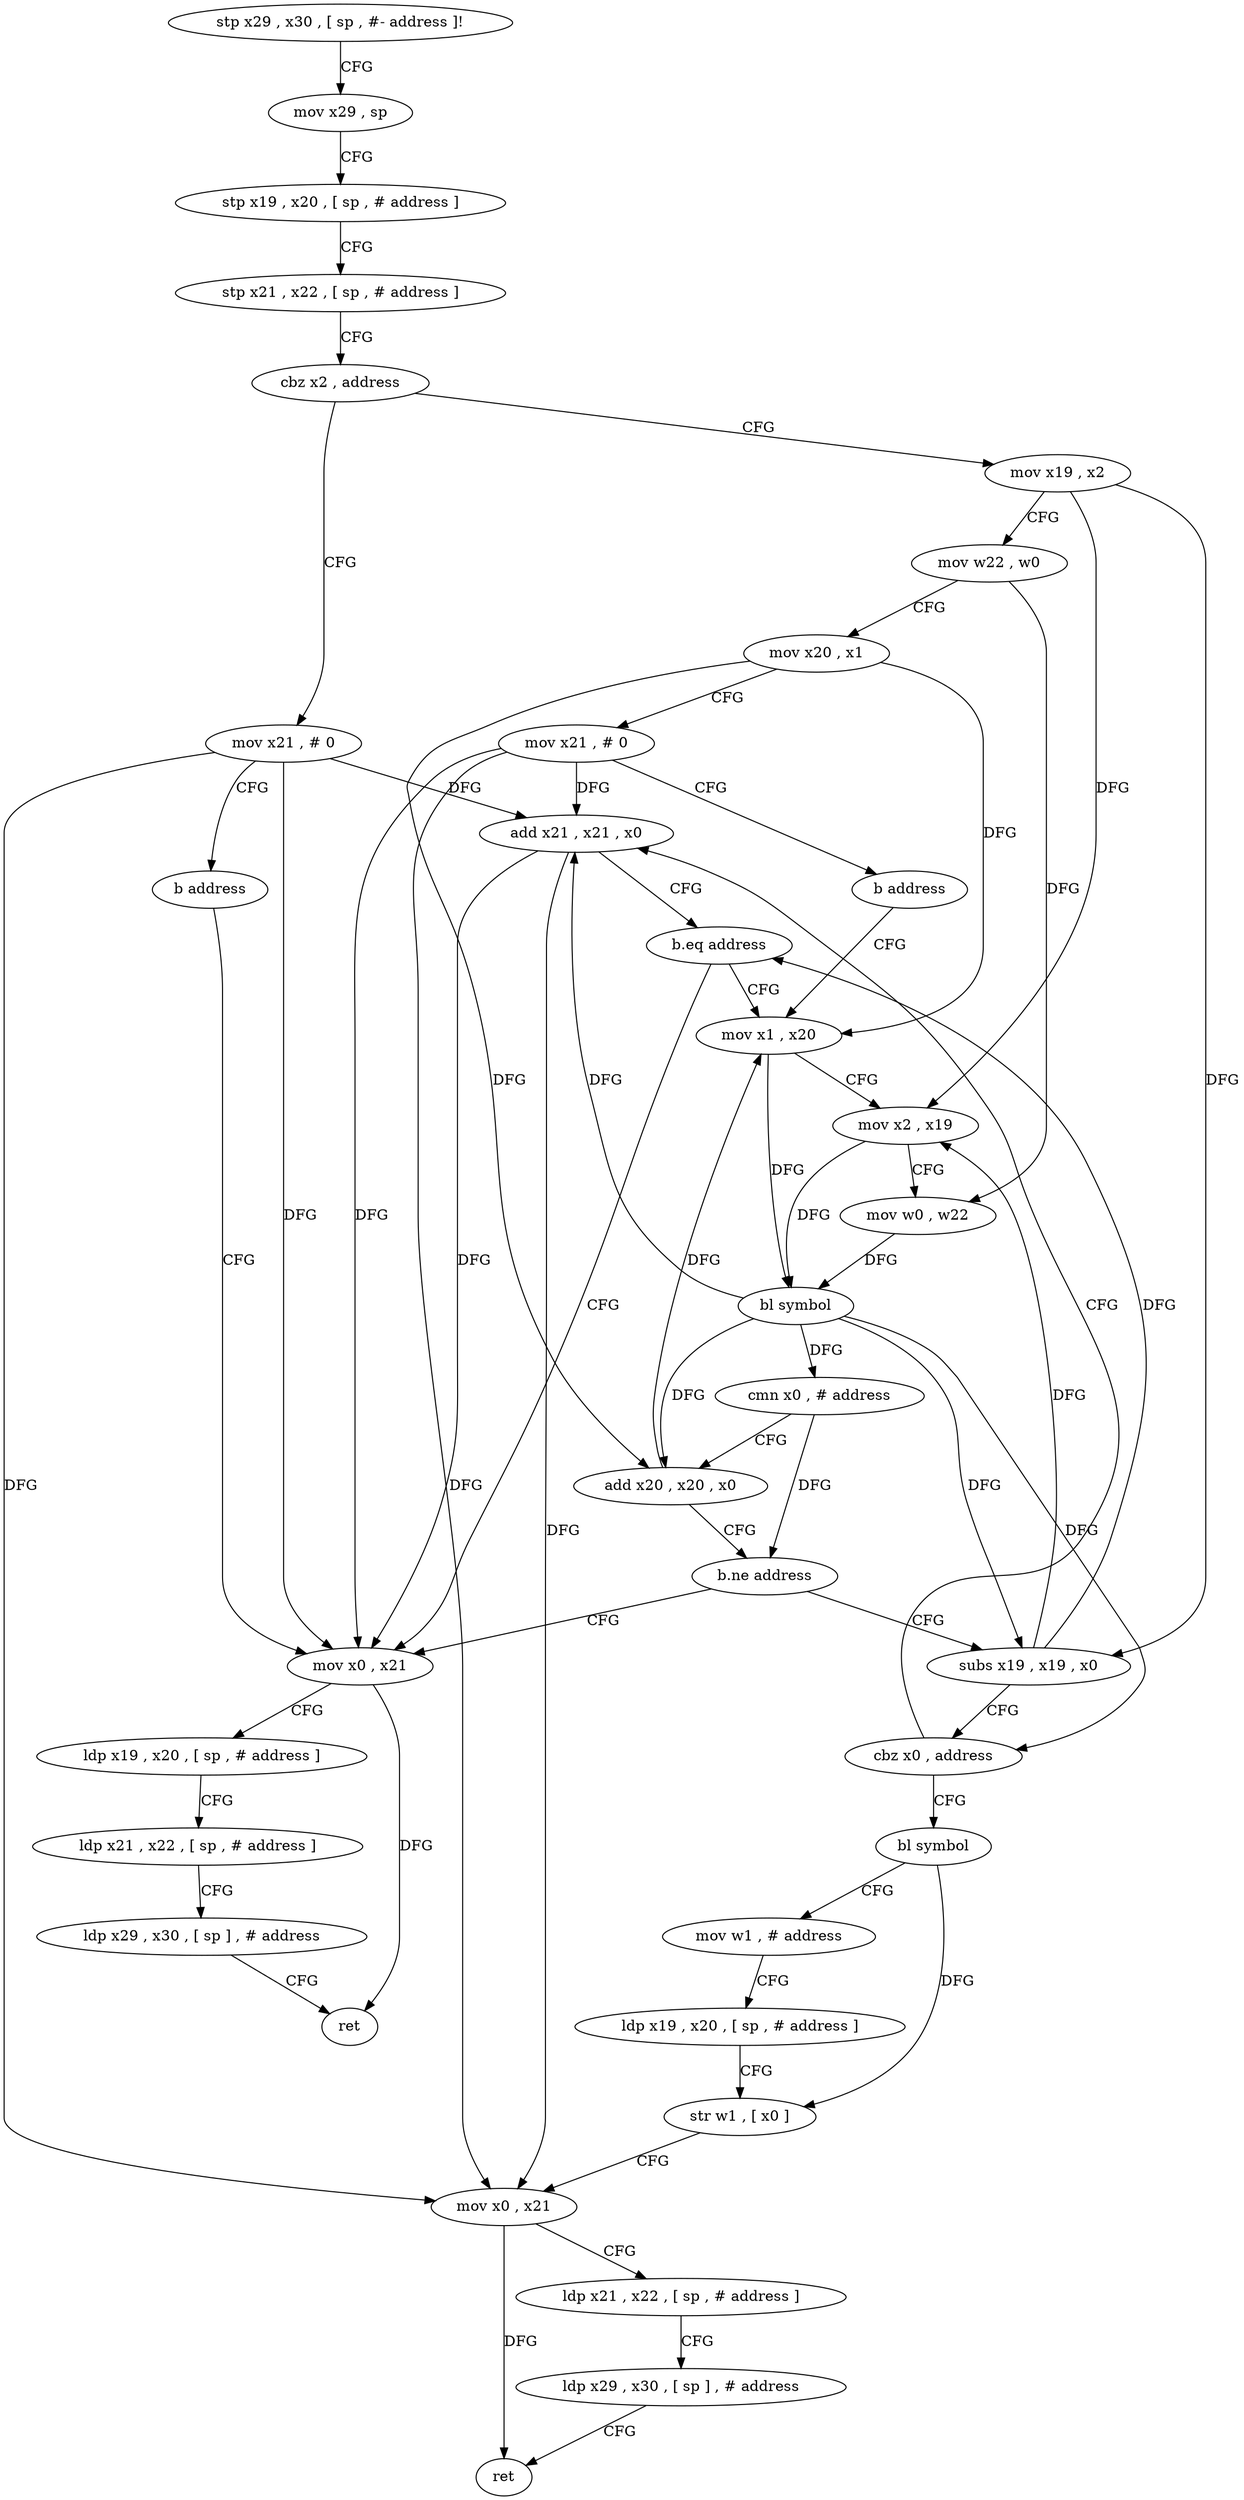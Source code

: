 digraph "func" {
"166632" [label = "stp x29 , x30 , [ sp , #- address ]!" ]
"166636" [label = "mov x29 , sp" ]
"166640" [label = "stp x19 , x20 , [ sp , # address ]" ]
"166644" [label = "stp x21 , x22 , [ sp , # address ]" ]
"166648" [label = "cbz x2 , address" ]
"166768" [label = "mov x21 , # 0" ]
"166652" [label = "mov x19 , x2" ]
"166772" [label = "b address" ]
"166716" [label = "mov x0 , x21" ]
"166656" [label = "mov w22 , w0" ]
"166660" [label = "mov x20 , x1" ]
"166664" [label = "mov x21 , # 0" ]
"166668" [label = "b address" ]
"166688" [label = "mov x1 , x20" ]
"166720" [label = "ldp x19 , x20 , [ sp , # address ]" ]
"166724" [label = "ldp x21 , x22 , [ sp , # address ]" ]
"166728" [label = "ldp x29 , x30 , [ sp ] , # address" ]
"166732" [label = "ret" ]
"166692" [label = "mov x2 , x19" ]
"166696" [label = "mov w0 , w22" ]
"166700" [label = "bl symbol" ]
"166704" [label = "cmn x0 , # address" ]
"166708" [label = "add x20 , x20 , x0" ]
"166712" [label = "b.ne address" ]
"166672" [label = "subs x19 , x19 , x0" ]
"166676" [label = "cbz x0 , address" ]
"166736" [label = "bl symbol" ]
"166680" [label = "add x21 , x21 , x0" ]
"166740" [label = "mov w1 , # address" ]
"166744" [label = "ldp x19 , x20 , [ sp , # address ]" ]
"166748" [label = "str w1 , [ x0 ]" ]
"166752" [label = "mov x0 , x21" ]
"166756" [label = "ldp x21 , x22 , [ sp , # address ]" ]
"166760" [label = "ldp x29 , x30 , [ sp ] , # address" ]
"166764" [label = "ret" ]
"166684" [label = "b.eq address" ]
"166632" -> "166636" [ label = "CFG" ]
"166636" -> "166640" [ label = "CFG" ]
"166640" -> "166644" [ label = "CFG" ]
"166644" -> "166648" [ label = "CFG" ]
"166648" -> "166768" [ label = "CFG" ]
"166648" -> "166652" [ label = "CFG" ]
"166768" -> "166772" [ label = "CFG" ]
"166768" -> "166716" [ label = "DFG" ]
"166768" -> "166752" [ label = "DFG" ]
"166768" -> "166680" [ label = "DFG" ]
"166652" -> "166656" [ label = "CFG" ]
"166652" -> "166692" [ label = "DFG" ]
"166652" -> "166672" [ label = "DFG" ]
"166772" -> "166716" [ label = "CFG" ]
"166716" -> "166720" [ label = "CFG" ]
"166716" -> "166732" [ label = "DFG" ]
"166656" -> "166660" [ label = "CFG" ]
"166656" -> "166696" [ label = "DFG" ]
"166660" -> "166664" [ label = "CFG" ]
"166660" -> "166688" [ label = "DFG" ]
"166660" -> "166708" [ label = "DFG" ]
"166664" -> "166668" [ label = "CFG" ]
"166664" -> "166716" [ label = "DFG" ]
"166664" -> "166752" [ label = "DFG" ]
"166664" -> "166680" [ label = "DFG" ]
"166668" -> "166688" [ label = "CFG" ]
"166688" -> "166692" [ label = "CFG" ]
"166688" -> "166700" [ label = "DFG" ]
"166720" -> "166724" [ label = "CFG" ]
"166724" -> "166728" [ label = "CFG" ]
"166728" -> "166732" [ label = "CFG" ]
"166692" -> "166696" [ label = "CFG" ]
"166692" -> "166700" [ label = "DFG" ]
"166696" -> "166700" [ label = "DFG" ]
"166700" -> "166704" [ label = "DFG" ]
"166700" -> "166708" [ label = "DFG" ]
"166700" -> "166672" [ label = "DFG" ]
"166700" -> "166676" [ label = "DFG" ]
"166700" -> "166680" [ label = "DFG" ]
"166704" -> "166708" [ label = "CFG" ]
"166704" -> "166712" [ label = "DFG" ]
"166708" -> "166712" [ label = "CFG" ]
"166708" -> "166688" [ label = "DFG" ]
"166712" -> "166672" [ label = "CFG" ]
"166712" -> "166716" [ label = "CFG" ]
"166672" -> "166676" [ label = "CFG" ]
"166672" -> "166692" [ label = "DFG" ]
"166672" -> "166684" [ label = "DFG" ]
"166676" -> "166736" [ label = "CFG" ]
"166676" -> "166680" [ label = "CFG" ]
"166736" -> "166740" [ label = "CFG" ]
"166736" -> "166748" [ label = "DFG" ]
"166680" -> "166684" [ label = "CFG" ]
"166680" -> "166716" [ label = "DFG" ]
"166680" -> "166752" [ label = "DFG" ]
"166740" -> "166744" [ label = "CFG" ]
"166744" -> "166748" [ label = "CFG" ]
"166748" -> "166752" [ label = "CFG" ]
"166752" -> "166756" [ label = "CFG" ]
"166752" -> "166764" [ label = "DFG" ]
"166756" -> "166760" [ label = "CFG" ]
"166760" -> "166764" [ label = "CFG" ]
"166684" -> "166716" [ label = "CFG" ]
"166684" -> "166688" [ label = "CFG" ]
}
